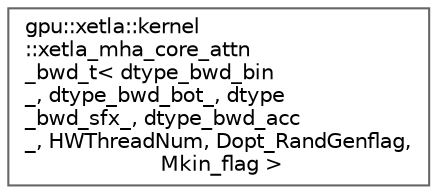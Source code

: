 digraph "Graphical Class Hierarchy"
{
 // LATEX_PDF_SIZE
  bgcolor="transparent";
  edge [fontname=Helvetica,fontsize=10,labelfontname=Helvetica,labelfontsize=10];
  node [fontname=Helvetica,fontsize=10,shape=box,height=0.2,width=0.4];
  rankdir="LR";
  Node0 [id="Node000000",label="gpu::xetla::kernel\l::xetla_mha_core_attn\l_bwd_t\< dtype_bwd_bin\l_, dtype_bwd_bot_, dtype\l_bwd_sfx_, dtype_bwd_acc\l_, HWThreadNum, Dopt_RandGenflag,\l Mkin_flag \>",height=0.2,width=0.4,color="grey40", fillcolor="white", style="filled",URL="$structgpu_1_1xetla_1_1kernel_1_1xetla__mha__core__attn__bwd__t.html",tooltip=" "];
}
